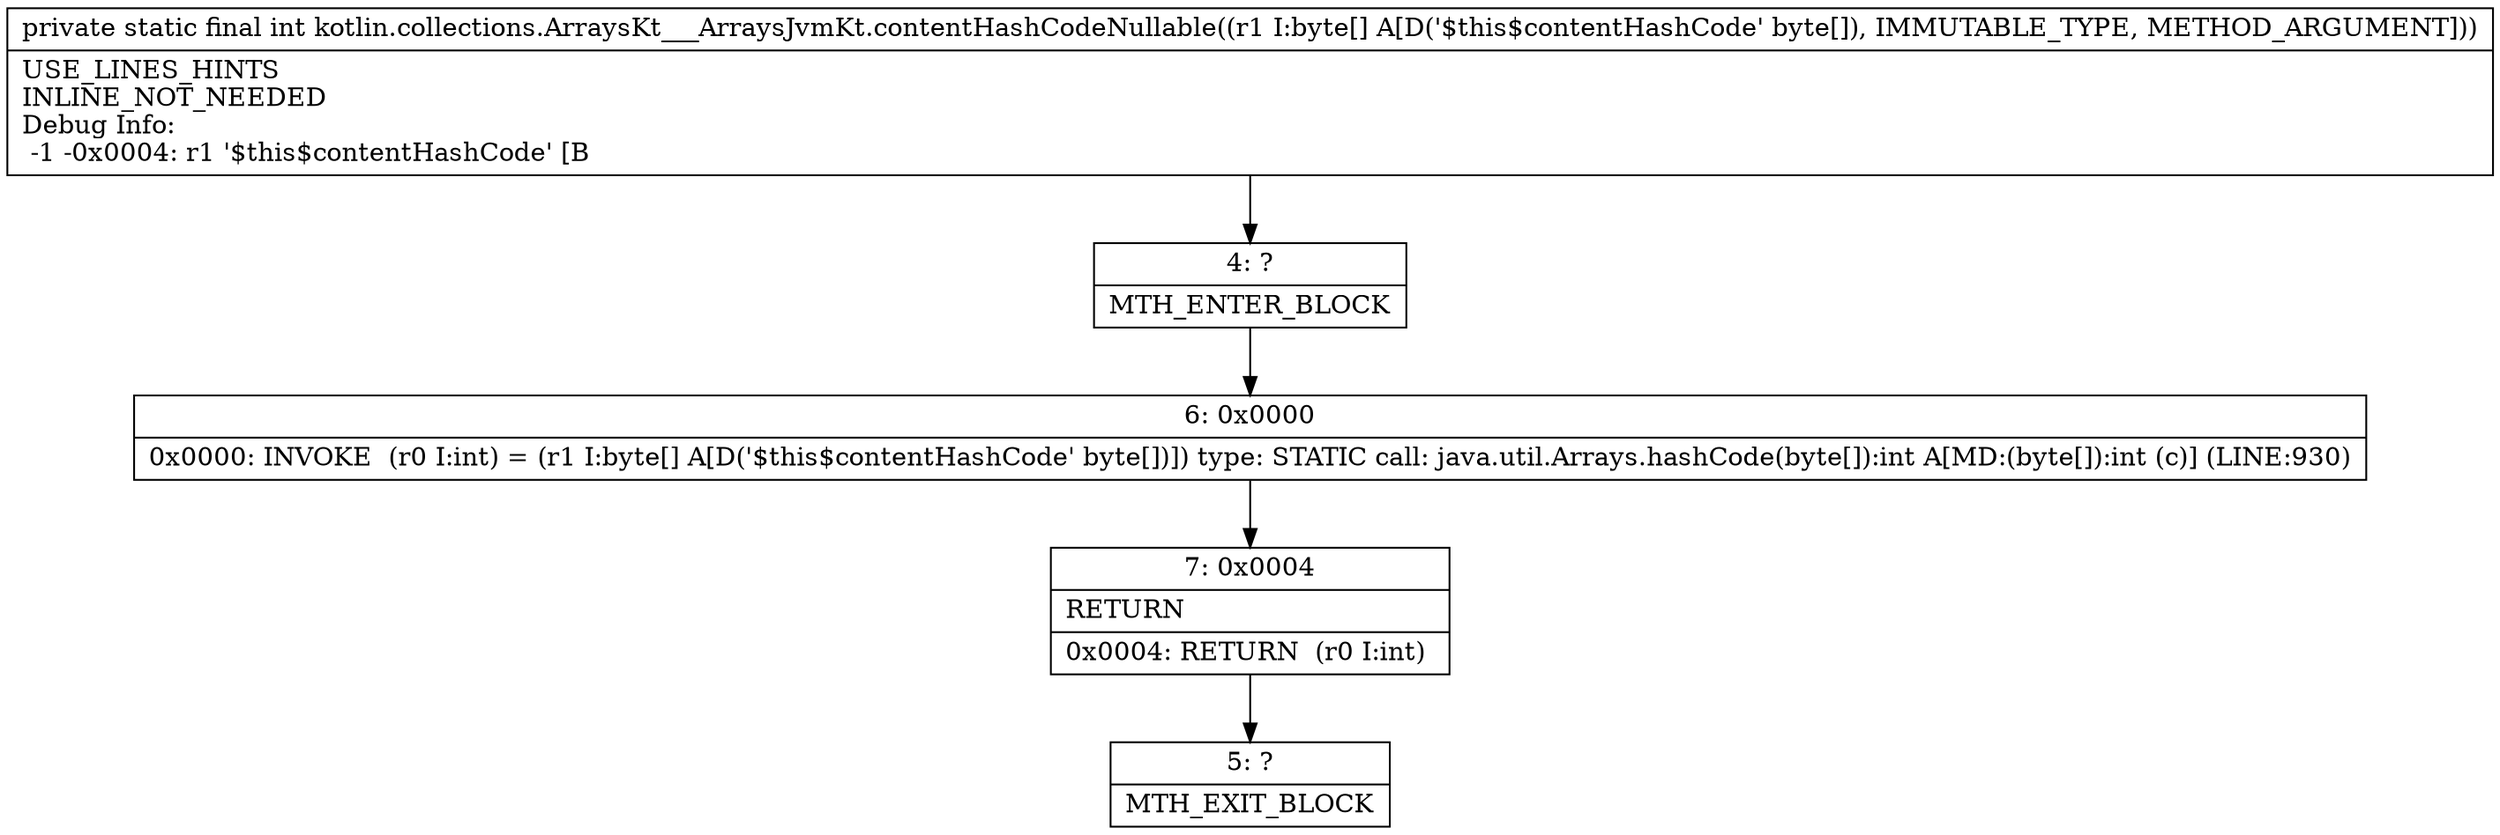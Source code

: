 digraph "CFG forkotlin.collections.ArraysKt___ArraysJvmKt.contentHashCodeNullable([B)I" {
Node_4 [shape=record,label="{4\:\ ?|MTH_ENTER_BLOCK\l}"];
Node_6 [shape=record,label="{6\:\ 0x0000|0x0000: INVOKE  (r0 I:int) = (r1 I:byte[] A[D('$this$contentHashCode' byte[])]) type: STATIC call: java.util.Arrays.hashCode(byte[]):int A[MD:(byte[]):int (c)] (LINE:930)\l}"];
Node_7 [shape=record,label="{7\:\ 0x0004|RETURN\l|0x0004: RETURN  (r0 I:int) \l}"];
Node_5 [shape=record,label="{5\:\ ?|MTH_EXIT_BLOCK\l}"];
MethodNode[shape=record,label="{private static final int kotlin.collections.ArraysKt___ArraysJvmKt.contentHashCodeNullable((r1 I:byte[] A[D('$this$contentHashCode' byte[]), IMMUTABLE_TYPE, METHOD_ARGUMENT]))  | USE_LINES_HINTS\lINLINE_NOT_NEEDED\lDebug Info:\l  \-1 \-0x0004: r1 '$this$contentHashCode' [B\l}"];
MethodNode -> Node_4;Node_4 -> Node_6;
Node_6 -> Node_7;
Node_7 -> Node_5;
}

